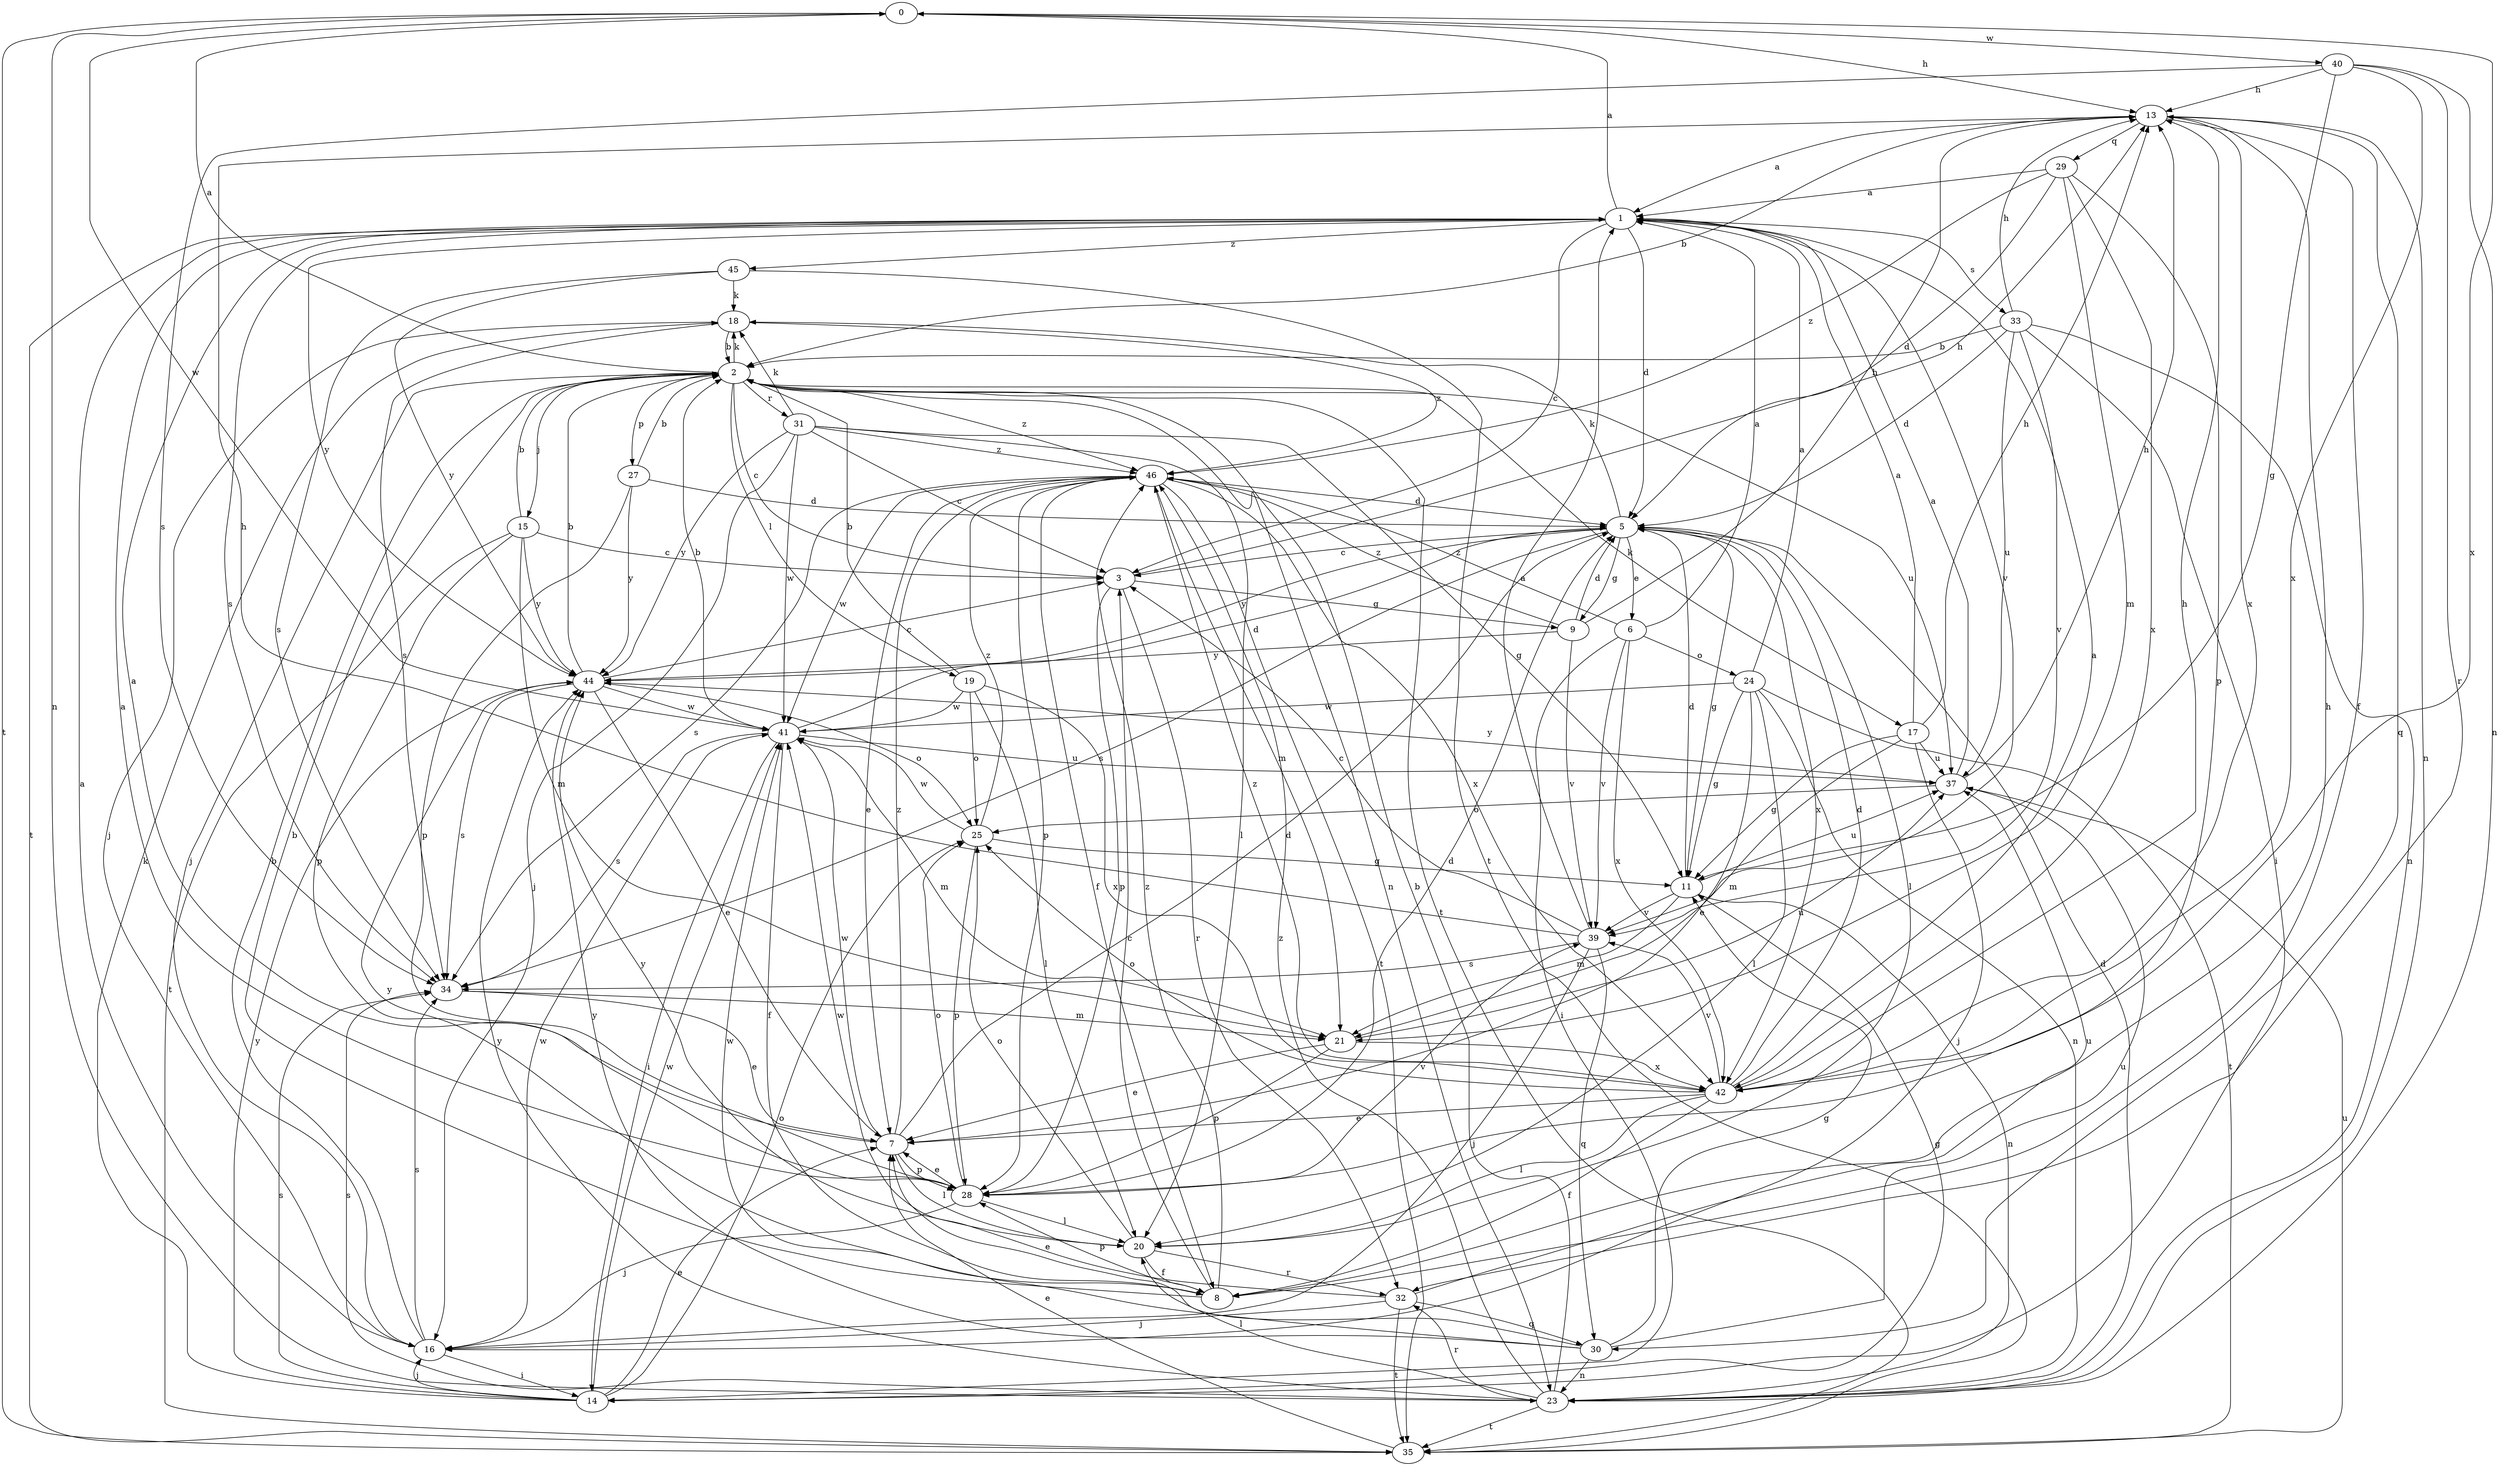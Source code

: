 strict digraph  {
0;
1;
2;
3;
5;
6;
7;
8;
9;
11;
13;
14;
15;
16;
17;
18;
19;
20;
21;
23;
24;
25;
27;
28;
29;
30;
31;
32;
33;
34;
35;
37;
39;
40;
41;
42;
44;
45;
46;
0 -> 13  [label=h];
0 -> 23  [label=n];
0 -> 35  [label=t];
0 -> 40  [label=w];
0 -> 41  [label=w];
0 -> 42  [label=x];
1 -> 0  [label=a];
1 -> 3  [label=c];
1 -> 5  [label=d];
1 -> 33  [label=s];
1 -> 34  [label=s];
1 -> 35  [label=t];
1 -> 39  [label=v];
1 -> 44  [label=y];
1 -> 45  [label=z];
2 -> 0  [label=a];
2 -> 3  [label=c];
2 -> 15  [label=j];
2 -> 16  [label=j];
2 -> 17  [label=k];
2 -> 18  [label=k];
2 -> 19  [label=l];
2 -> 23  [label=n];
2 -> 27  [label=p];
2 -> 31  [label=r];
2 -> 35  [label=t];
2 -> 37  [label=u];
2 -> 46  [label=z];
3 -> 9  [label=g];
3 -> 13  [label=h];
3 -> 28  [label=p];
3 -> 32  [label=r];
5 -> 3  [label=c];
5 -> 6  [label=e];
5 -> 9  [label=g];
5 -> 11  [label=g];
5 -> 18  [label=k];
5 -> 20  [label=l];
5 -> 34  [label=s];
5 -> 42  [label=x];
5 -> 44  [label=y];
6 -> 1  [label=a];
6 -> 14  [label=i];
6 -> 24  [label=o];
6 -> 39  [label=v];
6 -> 42  [label=x];
6 -> 46  [label=z];
7 -> 1  [label=a];
7 -> 5  [label=d];
7 -> 20  [label=l];
7 -> 28  [label=p];
7 -> 41  [label=w];
7 -> 46  [label=z];
8 -> 2  [label=b];
8 -> 3  [label=c];
8 -> 13  [label=h];
8 -> 28  [label=p];
8 -> 44  [label=y];
8 -> 46  [label=z];
9 -> 5  [label=d];
9 -> 13  [label=h];
9 -> 39  [label=v];
9 -> 44  [label=y];
9 -> 46  [label=z];
11 -> 5  [label=d];
11 -> 21  [label=m];
11 -> 23  [label=n];
11 -> 37  [label=u];
11 -> 39  [label=v];
13 -> 1  [label=a];
13 -> 2  [label=b];
13 -> 8  [label=f];
13 -> 23  [label=n];
13 -> 29  [label=q];
13 -> 30  [label=q];
13 -> 42  [label=x];
14 -> 7  [label=e];
14 -> 11  [label=g];
14 -> 16  [label=j];
14 -> 18  [label=k];
14 -> 25  [label=o];
14 -> 34  [label=s];
14 -> 41  [label=w];
14 -> 44  [label=y];
15 -> 2  [label=b];
15 -> 3  [label=c];
15 -> 21  [label=m];
15 -> 28  [label=p];
15 -> 35  [label=t];
15 -> 44  [label=y];
16 -> 1  [label=a];
16 -> 2  [label=b];
16 -> 14  [label=i];
16 -> 34  [label=s];
16 -> 41  [label=w];
17 -> 1  [label=a];
17 -> 11  [label=g];
17 -> 13  [label=h];
17 -> 16  [label=j];
17 -> 21  [label=m];
17 -> 37  [label=u];
18 -> 2  [label=b];
18 -> 16  [label=j];
18 -> 34  [label=s];
18 -> 46  [label=z];
19 -> 2  [label=b];
19 -> 20  [label=l];
19 -> 25  [label=o];
19 -> 41  [label=w];
19 -> 42  [label=x];
20 -> 8  [label=f];
20 -> 25  [label=o];
20 -> 32  [label=r];
20 -> 44  [label=y];
21 -> 7  [label=e];
21 -> 28  [label=p];
21 -> 37  [label=u];
21 -> 42  [label=x];
23 -> 2  [label=b];
23 -> 5  [label=d];
23 -> 20  [label=l];
23 -> 32  [label=r];
23 -> 34  [label=s];
23 -> 35  [label=t];
23 -> 44  [label=y];
23 -> 46  [label=z];
24 -> 1  [label=a];
24 -> 7  [label=e];
24 -> 11  [label=g];
24 -> 20  [label=l];
24 -> 23  [label=n];
24 -> 35  [label=t];
24 -> 41  [label=w];
25 -> 11  [label=g];
25 -> 28  [label=p];
25 -> 41  [label=w];
25 -> 46  [label=z];
27 -> 2  [label=b];
27 -> 5  [label=d];
27 -> 28  [label=p];
27 -> 44  [label=y];
28 -> 1  [label=a];
28 -> 5  [label=d];
28 -> 7  [label=e];
28 -> 16  [label=j];
28 -> 20  [label=l];
28 -> 25  [label=o];
28 -> 39  [label=v];
29 -> 1  [label=a];
29 -> 5  [label=d];
29 -> 21  [label=m];
29 -> 28  [label=p];
29 -> 42  [label=x];
29 -> 46  [label=z];
30 -> 7  [label=e];
30 -> 11  [label=g];
30 -> 23  [label=n];
30 -> 37  [label=u];
30 -> 41  [label=w];
30 -> 44  [label=y];
31 -> 3  [label=c];
31 -> 11  [label=g];
31 -> 16  [label=j];
31 -> 18  [label=k];
31 -> 20  [label=l];
31 -> 41  [label=w];
31 -> 44  [label=y];
31 -> 46  [label=z];
32 -> 16  [label=j];
32 -> 30  [label=q];
32 -> 35  [label=t];
32 -> 37  [label=u];
32 -> 41  [label=w];
33 -> 2  [label=b];
33 -> 5  [label=d];
33 -> 13  [label=h];
33 -> 14  [label=i];
33 -> 23  [label=n];
33 -> 37  [label=u];
33 -> 39  [label=v];
34 -> 7  [label=e];
34 -> 21  [label=m];
35 -> 7  [label=e];
35 -> 37  [label=u];
37 -> 1  [label=a];
37 -> 13  [label=h];
37 -> 25  [label=o];
37 -> 44  [label=y];
39 -> 1  [label=a];
39 -> 3  [label=c];
39 -> 13  [label=h];
39 -> 16  [label=j];
39 -> 30  [label=q];
39 -> 34  [label=s];
40 -> 11  [label=g];
40 -> 13  [label=h];
40 -> 23  [label=n];
40 -> 32  [label=r];
40 -> 34  [label=s];
40 -> 42  [label=x];
41 -> 2  [label=b];
41 -> 5  [label=d];
41 -> 8  [label=f];
41 -> 14  [label=i];
41 -> 21  [label=m];
41 -> 34  [label=s];
41 -> 37  [label=u];
42 -> 1  [label=a];
42 -> 5  [label=d];
42 -> 7  [label=e];
42 -> 8  [label=f];
42 -> 13  [label=h];
42 -> 20  [label=l];
42 -> 25  [label=o];
42 -> 39  [label=v];
42 -> 46  [label=z];
44 -> 2  [label=b];
44 -> 3  [label=c];
44 -> 7  [label=e];
44 -> 25  [label=o];
44 -> 34  [label=s];
44 -> 41  [label=w];
45 -> 18  [label=k];
45 -> 34  [label=s];
45 -> 35  [label=t];
45 -> 44  [label=y];
46 -> 5  [label=d];
46 -> 7  [label=e];
46 -> 8  [label=f];
46 -> 21  [label=m];
46 -> 28  [label=p];
46 -> 34  [label=s];
46 -> 35  [label=t];
46 -> 41  [label=w];
46 -> 42  [label=x];
}
